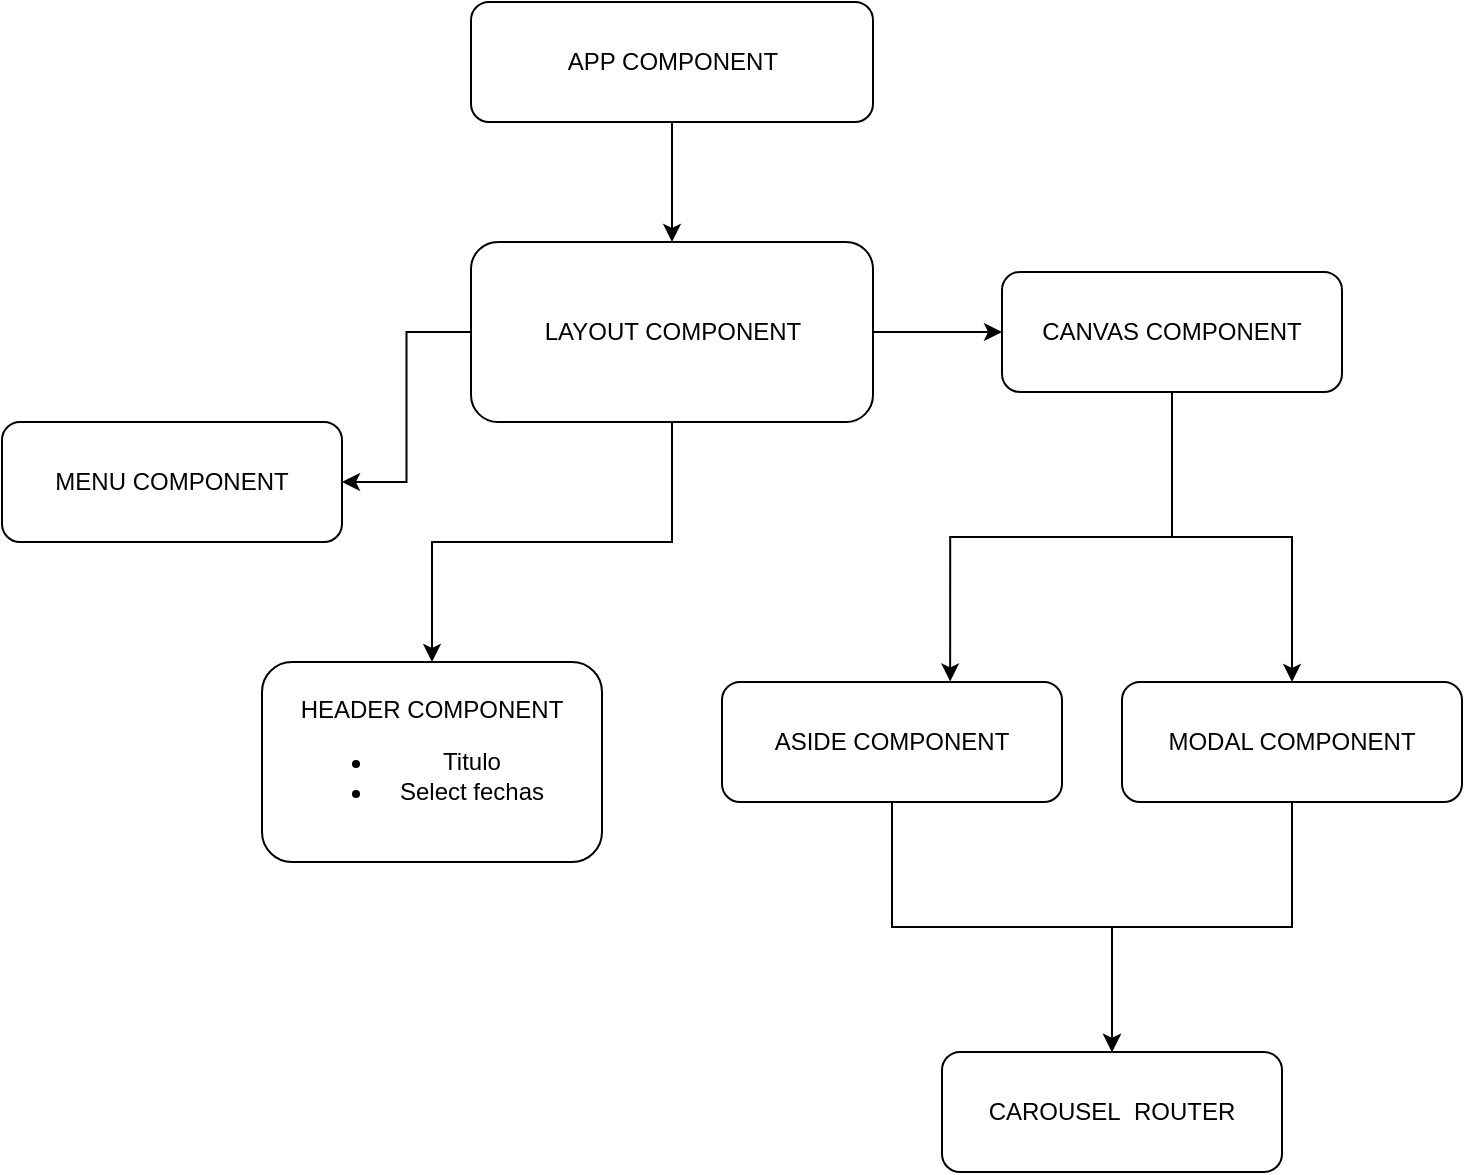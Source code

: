 <mxfile version="20.0.4" type="device"><diagram id="44Jg7RwaU_wnG73I0XUM" name="Page-1"><mxGraphModel dx="1296" dy="986" grid="1" gridSize="10" guides="1" tooltips="1" connect="1" arrows="1" fold="1" page="1" pageScale="1" pageWidth="827" pageHeight="1169" math="0" shadow="0"><root><mxCell id="0"/><mxCell id="1" parent="0"/><mxCell id="nl07qW8ic5nekccfaTIb-8" style="edgeStyle=orthogonalEdgeStyle;rounded=0;orthogonalLoop=1;jettySize=auto;html=1;" edge="1" parent="1" source="nl07qW8ic5nekccfaTIb-1" target="nl07qW8ic5nekccfaTIb-2"><mxGeometry relative="1" as="geometry"/></mxCell><mxCell id="nl07qW8ic5nekccfaTIb-9" style="edgeStyle=orthogonalEdgeStyle;rounded=0;orthogonalLoop=1;jettySize=auto;html=1;entryX=0.5;entryY=0;entryDx=0;entryDy=0;" edge="1" parent="1" source="nl07qW8ic5nekccfaTIb-1" target="nl07qW8ic5nekccfaTIb-3"><mxGeometry relative="1" as="geometry"/></mxCell><mxCell id="nl07qW8ic5nekccfaTIb-13" style="edgeStyle=orthogonalEdgeStyle;rounded=0;orthogonalLoop=1;jettySize=auto;html=1;" edge="1" parent="1" source="nl07qW8ic5nekccfaTIb-1" target="nl07qW8ic5nekccfaTIb-12"><mxGeometry relative="1" as="geometry"/></mxCell><mxCell id="nl07qW8ic5nekccfaTIb-1" value="LAYOUT COMPONENT" style="rounded=1;whiteSpace=wrap;html=1;" vertex="1" parent="1"><mxGeometry x="294.5" y="150" width="201" height="90" as="geometry"/></mxCell><mxCell id="nl07qW8ic5nekccfaTIb-2" value="MENU COMPONENT" style="rounded=1;whiteSpace=wrap;html=1;" vertex="1" parent="1"><mxGeometry x="60" y="240" width="170" height="60" as="geometry"/></mxCell><mxCell id="nl07qW8ic5nekccfaTIb-3" value="HEADER COMPONENT&lt;br&gt;&lt;ul&gt;&lt;li&gt;Titulo&lt;/li&gt;&lt;li&gt;Select fechas&lt;/li&gt;&lt;/ul&gt;" style="rounded=1;whiteSpace=wrap;html=1;" vertex="1" parent="1"><mxGeometry x="190" y="360" width="170" height="100" as="geometry"/></mxCell><mxCell id="nl07qW8ic5nekccfaTIb-18" style="edgeStyle=orthogonalEdgeStyle;rounded=0;orthogonalLoop=1;jettySize=auto;html=1;" edge="1" parent="1" source="nl07qW8ic5nekccfaTIb-4" target="nl07qW8ic5nekccfaTIb-17"><mxGeometry relative="1" as="geometry"/></mxCell><mxCell id="nl07qW8ic5nekccfaTIb-4" value="ASIDE COMPONENT" style="rounded=1;whiteSpace=wrap;html=1;" vertex="1" parent="1"><mxGeometry x="420" y="370" width="170" height="60" as="geometry"/></mxCell><mxCell id="nl07qW8ic5nekccfaTIb-19" style="edgeStyle=orthogonalEdgeStyle;rounded=0;orthogonalLoop=1;jettySize=auto;html=1;" edge="1" parent="1" source="nl07qW8ic5nekccfaTIb-5" target="nl07qW8ic5nekccfaTIb-17"><mxGeometry relative="1" as="geometry"/></mxCell><mxCell id="nl07qW8ic5nekccfaTIb-5" value="MODAL COMPONENT" style="rounded=1;whiteSpace=wrap;html=1;" vertex="1" parent="1"><mxGeometry x="620" y="370" width="170" height="60" as="geometry"/></mxCell><mxCell id="nl07qW8ic5nekccfaTIb-7" style="edgeStyle=orthogonalEdgeStyle;rounded=0;orthogonalLoop=1;jettySize=auto;html=1;" edge="1" parent="1" source="nl07qW8ic5nekccfaTIb-6" target="nl07qW8ic5nekccfaTIb-1"><mxGeometry relative="1" as="geometry"/></mxCell><mxCell id="nl07qW8ic5nekccfaTIb-6" value="APP COMPONENT" style="rounded=1;whiteSpace=wrap;html=1;" vertex="1" parent="1"><mxGeometry x="294.5" y="30" width="201" height="60" as="geometry"/></mxCell><mxCell id="nl07qW8ic5nekccfaTIb-14" style="edgeStyle=orthogonalEdgeStyle;rounded=0;orthogonalLoop=1;jettySize=auto;html=1;entryX=0.671;entryY=-0.005;entryDx=0;entryDy=0;entryPerimeter=0;" edge="1" parent="1" source="nl07qW8ic5nekccfaTIb-12" target="nl07qW8ic5nekccfaTIb-4"><mxGeometry relative="1" as="geometry"/></mxCell><mxCell id="nl07qW8ic5nekccfaTIb-15" style="edgeStyle=orthogonalEdgeStyle;rounded=0;orthogonalLoop=1;jettySize=auto;html=1;" edge="1" parent="1" source="nl07qW8ic5nekccfaTIb-12" target="nl07qW8ic5nekccfaTIb-5"><mxGeometry relative="1" as="geometry"/></mxCell><mxCell id="nl07qW8ic5nekccfaTIb-12" value="CANVAS COMPONENT" style="rounded=1;whiteSpace=wrap;html=1;" vertex="1" parent="1"><mxGeometry x="560" y="165" width="170" height="60" as="geometry"/></mxCell><mxCell id="nl07qW8ic5nekccfaTIb-17" value="CAROUSEL&amp;nbsp; ROUTER" style="rounded=1;whiteSpace=wrap;html=1;" vertex="1" parent="1"><mxGeometry x="530" y="555" width="170" height="60" as="geometry"/></mxCell></root></mxGraphModel></diagram></mxfile>
